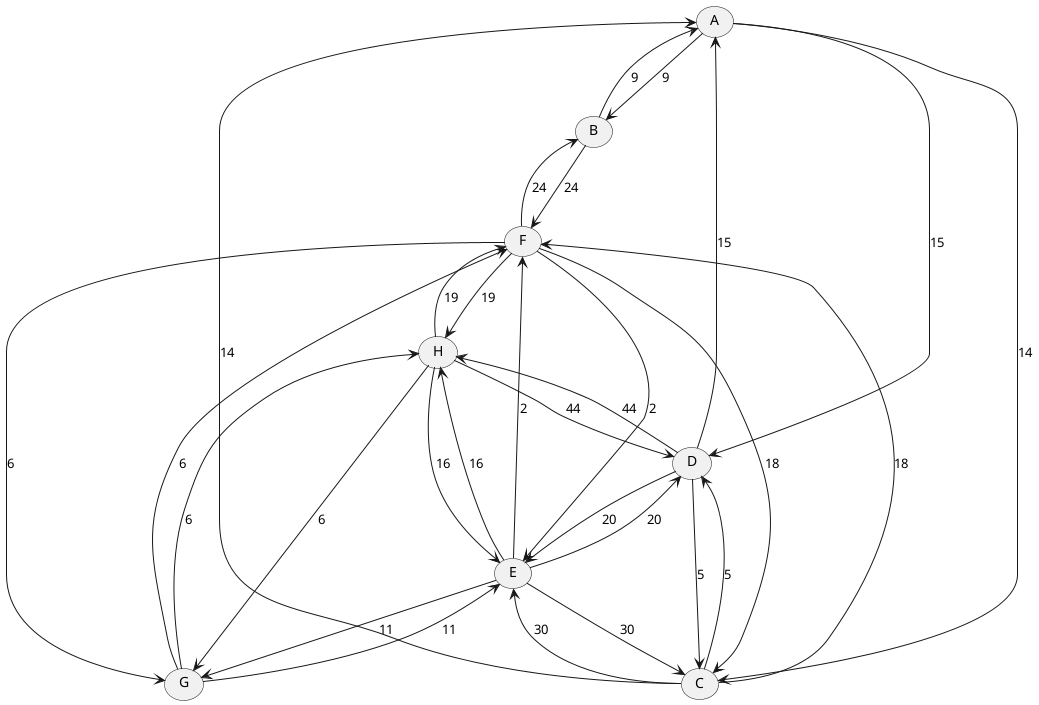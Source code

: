 @startuml
	(A)
	(B)
	(C)
	(D)
	(E)
	(F)
	(G)
	(H)
	A --> B : 9
	A --> C : 14
	A --> D : 15

	B --> A : 9
	B --> F : 24

	C --> A : 14
	C --> D : 5
	C --> E : 30
	C --> F : 18

	D --> A : 15
	D --> C : 5
	D --> E : 20
	D --> H : 44

	E --> C : 30
	E --> D : 20
	E --> F : 2
	E --> G : 11
	E --> H : 16

	F --> B : 24
	F --> C : 18
	F --> E : 2
	F --> G : 6
	F --> H : 19

	G --> E : 11
	G --> F : 6
	G --> H : 6

	H --> D : 44
	H --> E : 16
	H --> F : 19
	H --> G : 6

@enduml